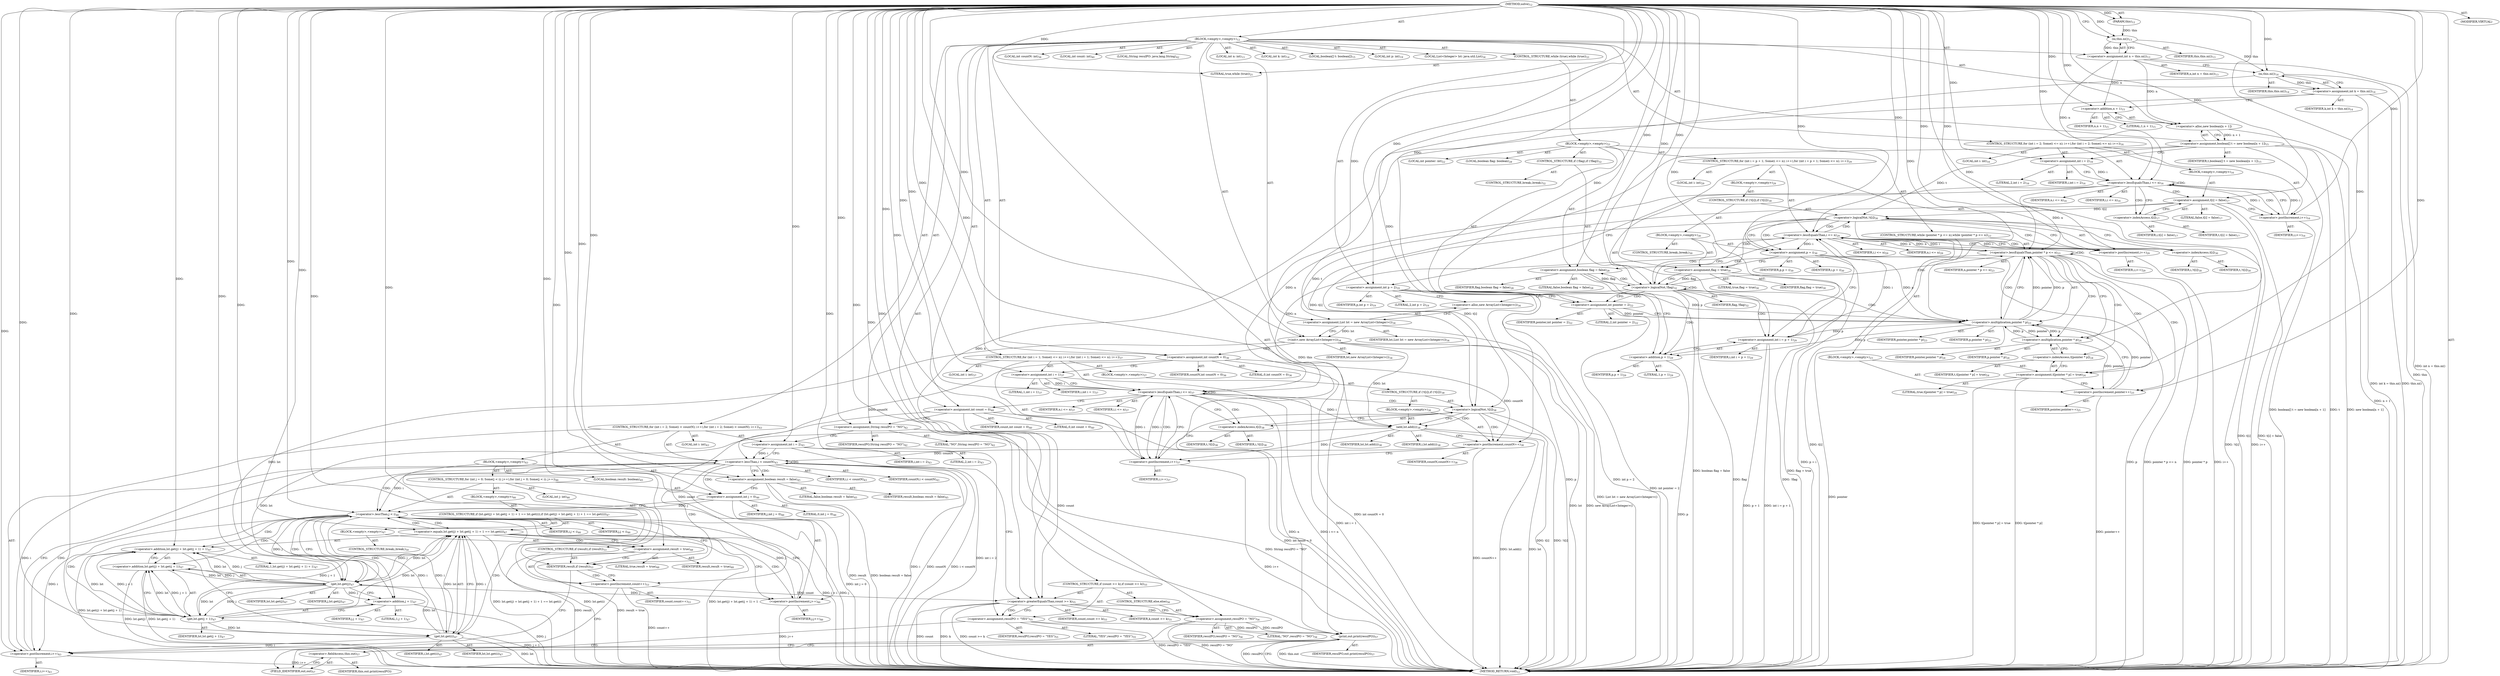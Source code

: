digraph "solve" {  
"31" [label = <(METHOD,solve)<SUB>12</SUB>> ]
"4" [label = <(PARAM,this)<SUB>12</SUB>> ]
"32" [label = <(BLOCK,&lt;empty&gt;,&lt;empty&gt;)<SUB>12</SUB>> ]
"33" [label = <(LOCAL,int n: int)<SUB>13</SUB>> ]
"34" [label = <(&lt;operator&gt;.assignment,int n = this.ni())<SUB>13</SUB>> ]
"35" [label = <(IDENTIFIER,n,int n = this.ni())<SUB>13</SUB>> ]
"36" [label = <(ni,this.ni())<SUB>13</SUB>> ]
"3" [label = <(IDENTIFIER,this,this.ni())<SUB>13</SUB>> ]
"37" [label = <(LOCAL,int k: int)<SUB>14</SUB>> ]
"38" [label = <(&lt;operator&gt;.assignment,int k = this.ni())<SUB>14</SUB>> ]
"39" [label = <(IDENTIFIER,k,int k = this.ni())<SUB>14</SUB>> ]
"40" [label = <(ni,this.ni())<SUB>14</SUB>> ]
"5" [label = <(IDENTIFIER,this,this.ni())<SUB>14</SUB>> ]
"41" [label = <(LOCAL,boolean[] t: boolean[])<SUB>15</SUB>> ]
"42" [label = <(&lt;operator&gt;.assignment,boolean[] t = new boolean[n + 1])<SUB>15</SUB>> ]
"43" [label = <(IDENTIFIER,t,boolean[] t = new boolean[n + 1])<SUB>15</SUB>> ]
"44" [label = <(&lt;operator&gt;.alloc,new boolean[n + 1])> ]
"45" [label = <(&lt;operator&gt;.addition,n + 1)<SUB>15</SUB>> ]
"46" [label = <(IDENTIFIER,n,n + 1)<SUB>15</SUB>> ]
"47" [label = <(LITERAL,1,n + 1)<SUB>15</SUB>> ]
"48" [label = <(CONTROL_STRUCTURE,for (int i = 2; Some(i &lt;= n); i++),for (int i = 2; Some(i &lt;= n); i++))<SUB>16</SUB>> ]
"49" [label = <(LOCAL,int i: int)<SUB>16</SUB>> ]
"50" [label = <(&lt;operator&gt;.assignment,int i = 2)<SUB>16</SUB>> ]
"51" [label = <(IDENTIFIER,i,int i = 2)<SUB>16</SUB>> ]
"52" [label = <(LITERAL,2,int i = 2)<SUB>16</SUB>> ]
"53" [label = <(&lt;operator&gt;.lessEqualsThan,i &lt;= n)<SUB>16</SUB>> ]
"54" [label = <(IDENTIFIER,i,i &lt;= n)<SUB>16</SUB>> ]
"55" [label = <(IDENTIFIER,n,i &lt;= n)<SUB>16</SUB>> ]
"56" [label = <(&lt;operator&gt;.postIncrement,i++)<SUB>16</SUB>> ]
"57" [label = <(IDENTIFIER,i,i++)<SUB>16</SUB>> ]
"58" [label = <(BLOCK,&lt;empty&gt;,&lt;empty&gt;)<SUB>16</SUB>> ]
"59" [label = <(&lt;operator&gt;.assignment,t[i] = false)<SUB>17</SUB>> ]
"60" [label = <(&lt;operator&gt;.indexAccess,t[i])<SUB>17</SUB>> ]
"61" [label = <(IDENTIFIER,t,t[i] = false)<SUB>17</SUB>> ]
"62" [label = <(IDENTIFIER,i,t[i] = false)<SUB>17</SUB>> ]
"63" [label = <(LITERAL,false,t[i] = false)<SUB>17</SUB>> ]
"64" [label = <(LOCAL,int p: int)<SUB>19</SUB>> ]
"65" [label = <(&lt;operator&gt;.assignment,int p = 2)<SUB>19</SUB>> ]
"66" [label = <(IDENTIFIER,p,int p = 2)<SUB>19</SUB>> ]
"67" [label = <(LITERAL,2,int p = 2)<SUB>19</SUB>> ]
"68" [label = <(CONTROL_STRUCTURE,while (true),while (true))<SUB>21</SUB>> ]
"69" [label = <(LITERAL,true,while (true))<SUB>21</SUB>> ]
"70" [label = <(BLOCK,&lt;empty&gt;,&lt;empty&gt;)<SUB>21</SUB>> ]
"71" [label = <(LOCAL,int pointer: int)<SUB>22</SUB>> ]
"72" [label = <(&lt;operator&gt;.assignment,int pointer = 2)<SUB>22</SUB>> ]
"73" [label = <(IDENTIFIER,pointer,int pointer = 2)<SUB>22</SUB>> ]
"74" [label = <(LITERAL,2,int pointer = 2)<SUB>22</SUB>> ]
"75" [label = <(CONTROL_STRUCTURE,while (pointer * p &lt;= n),while (pointer * p &lt;= n))<SUB>23</SUB>> ]
"76" [label = <(&lt;operator&gt;.lessEqualsThan,pointer * p &lt;= n)<SUB>23</SUB>> ]
"77" [label = <(&lt;operator&gt;.multiplication,pointer * p)<SUB>23</SUB>> ]
"78" [label = <(IDENTIFIER,pointer,pointer * p)<SUB>23</SUB>> ]
"79" [label = <(IDENTIFIER,p,pointer * p)<SUB>23</SUB>> ]
"80" [label = <(IDENTIFIER,n,pointer * p &lt;= n)<SUB>23</SUB>> ]
"81" [label = <(BLOCK,&lt;empty&gt;,&lt;empty&gt;)<SUB>23</SUB>> ]
"82" [label = <(&lt;operator&gt;.assignment,t[pointer * p] = true)<SUB>24</SUB>> ]
"83" [label = <(&lt;operator&gt;.indexAccess,t[pointer * p])<SUB>24</SUB>> ]
"84" [label = <(IDENTIFIER,t,t[pointer * p] = true)<SUB>24</SUB>> ]
"85" [label = <(&lt;operator&gt;.multiplication,pointer * p)<SUB>24</SUB>> ]
"86" [label = <(IDENTIFIER,pointer,pointer * p)<SUB>24</SUB>> ]
"87" [label = <(IDENTIFIER,p,pointer * p)<SUB>24</SUB>> ]
"88" [label = <(LITERAL,true,t[pointer * p] = true)<SUB>24</SUB>> ]
"89" [label = <(&lt;operator&gt;.postIncrement,pointer++)<SUB>25</SUB>> ]
"90" [label = <(IDENTIFIER,pointer,pointer++)<SUB>25</SUB>> ]
"91" [label = <(LOCAL,boolean flag: boolean)<SUB>28</SUB>> ]
"92" [label = <(&lt;operator&gt;.assignment,boolean flag = false)<SUB>28</SUB>> ]
"93" [label = <(IDENTIFIER,flag,boolean flag = false)<SUB>28</SUB>> ]
"94" [label = <(LITERAL,false,boolean flag = false)<SUB>28</SUB>> ]
"95" [label = <(CONTROL_STRUCTURE,for (int i = p + 1; Some(i &lt;= n); i++),for (int i = p + 1; Some(i &lt;= n); i++))<SUB>29</SUB>> ]
"96" [label = <(LOCAL,int i: int)<SUB>29</SUB>> ]
"97" [label = <(&lt;operator&gt;.assignment,int i = p + 1)<SUB>29</SUB>> ]
"98" [label = <(IDENTIFIER,i,int i = p + 1)<SUB>29</SUB>> ]
"99" [label = <(&lt;operator&gt;.addition,p + 1)<SUB>29</SUB>> ]
"100" [label = <(IDENTIFIER,p,p + 1)<SUB>29</SUB>> ]
"101" [label = <(LITERAL,1,p + 1)<SUB>29</SUB>> ]
"102" [label = <(&lt;operator&gt;.lessEqualsThan,i &lt;= n)<SUB>29</SUB>> ]
"103" [label = <(IDENTIFIER,i,i &lt;= n)<SUB>29</SUB>> ]
"104" [label = <(IDENTIFIER,n,i &lt;= n)<SUB>29</SUB>> ]
"105" [label = <(&lt;operator&gt;.postIncrement,i++)<SUB>29</SUB>> ]
"106" [label = <(IDENTIFIER,i,i++)<SUB>29</SUB>> ]
"107" [label = <(BLOCK,&lt;empty&gt;,&lt;empty&gt;)<SUB>29</SUB>> ]
"108" [label = <(CONTROL_STRUCTURE,if (!t[i]),if (!t[i]))<SUB>30</SUB>> ]
"109" [label = <(&lt;operator&gt;.logicalNot,!t[i])<SUB>30</SUB>> ]
"110" [label = <(&lt;operator&gt;.indexAccess,t[i])<SUB>30</SUB>> ]
"111" [label = <(IDENTIFIER,t,!t[i])<SUB>30</SUB>> ]
"112" [label = <(IDENTIFIER,i,!t[i])<SUB>30</SUB>> ]
"113" [label = <(BLOCK,&lt;empty&gt;,&lt;empty&gt;)<SUB>30</SUB>> ]
"114" [label = <(&lt;operator&gt;.assignment,p = i)<SUB>30</SUB>> ]
"115" [label = <(IDENTIFIER,p,p = i)<SUB>30</SUB>> ]
"116" [label = <(IDENTIFIER,i,p = i)<SUB>30</SUB>> ]
"117" [label = <(&lt;operator&gt;.assignment,flag = true)<SUB>30</SUB>> ]
"118" [label = <(IDENTIFIER,flag,flag = true)<SUB>30</SUB>> ]
"119" [label = <(LITERAL,true,flag = true)<SUB>30</SUB>> ]
"120" [label = <(CONTROL_STRUCTURE,break;,break;)<SUB>30</SUB>> ]
"121" [label = <(CONTROL_STRUCTURE,if (!flag),if (!flag))<SUB>32</SUB>> ]
"122" [label = <(&lt;operator&gt;.logicalNot,!flag)<SUB>32</SUB>> ]
"123" [label = <(IDENTIFIER,flag,!flag)<SUB>32</SUB>> ]
"124" [label = <(CONTROL_STRUCTURE,break;,break;)<SUB>32</SUB>> ]
"7" [label = <(LOCAL,List&lt;Integer&gt; lst: java.util.List)<SUB>34</SUB>> ]
"125" [label = <(&lt;operator&gt;.assignment,List lst = new ArrayList&lt;Integer&gt;())<SUB>34</SUB>> ]
"126" [label = <(IDENTIFIER,lst,List lst = new ArrayList&lt;Integer&gt;())<SUB>34</SUB>> ]
"127" [label = <(&lt;operator&gt;.alloc,new ArrayList&lt;Integer&gt;())<SUB>34</SUB>> ]
"128" [label = <(&lt;init&gt;,new ArrayList&lt;Integer&gt;())<SUB>34</SUB>> ]
"6" [label = <(IDENTIFIER,lst,new ArrayList&lt;Integer&gt;())<SUB>34</SUB>> ]
"129" [label = <(LOCAL,int countN: int)<SUB>36</SUB>> ]
"130" [label = <(&lt;operator&gt;.assignment,int countN = 0)<SUB>36</SUB>> ]
"131" [label = <(IDENTIFIER,countN,int countN = 0)<SUB>36</SUB>> ]
"132" [label = <(LITERAL,0,int countN = 0)<SUB>36</SUB>> ]
"133" [label = <(CONTROL_STRUCTURE,for (int i = 1; Some(i &lt;= n); i++),for (int i = 1; Some(i &lt;= n); i++))<SUB>37</SUB>> ]
"134" [label = <(LOCAL,int i: int)<SUB>37</SUB>> ]
"135" [label = <(&lt;operator&gt;.assignment,int i = 1)<SUB>37</SUB>> ]
"136" [label = <(IDENTIFIER,i,int i = 1)<SUB>37</SUB>> ]
"137" [label = <(LITERAL,1,int i = 1)<SUB>37</SUB>> ]
"138" [label = <(&lt;operator&gt;.lessEqualsThan,i &lt;= n)<SUB>37</SUB>> ]
"139" [label = <(IDENTIFIER,i,i &lt;= n)<SUB>37</SUB>> ]
"140" [label = <(IDENTIFIER,n,i &lt;= n)<SUB>37</SUB>> ]
"141" [label = <(&lt;operator&gt;.postIncrement,i++)<SUB>37</SUB>> ]
"142" [label = <(IDENTIFIER,i,i++)<SUB>37</SUB>> ]
"143" [label = <(BLOCK,&lt;empty&gt;,&lt;empty&gt;)<SUB>37</SUB>> ]
"144" [label = <(CONTROL_STRUCTURE,if (!t[i]),if (!t[i]))<SUB>38</SUB>> ]
"145" [label = <(&lt;operator&gt;.logicalNot,!t[i])<SUB>38</SUB>> ]
"146" [label = <(&lt;operator&gt;.indexAccess,t[i])<SUB>38</SUB>> ]
"147" [label = <(IDENTIFIER,t,!t[i])<SUB>38</SUB>> ]
"148" [label = <(IDENTIFIER,i,!t[i])<SUB>38</SUB>> ]
"149" [label = <(BLOCK,&lt;empty&gt;,&lt;empty&gt;)<SUB>38</SUB>> ]
"150" [label = <(add,lst.add(i))<SUB>38</SUB>> ]
"151" [label = <(IDENTIFIER,lst,lst.add(i))<SUB>38</SUB>> ]
"152" [label = <(IDENTIFIER,i,lst.add(i))<SUB>38</SUB>> ]
"153" [label = <(&lt;operator&gt;.postIncrement,countN++)<SUB>38</SUB>> ]
"154" [label = <(IDENTIFIER,countN,countN++)<SUB>38</SUB>> ]
"155" [label = <(LOCAL,int count: int)<SUB>40</SUB>> ]
"156" [label = <(&lt;operator&gt;.assignment,int count = 0)<SUB>40</SUB>> ]
"157" [label = <(IDENTIFIER,count,int count = 0)<SUB>40</SUB>> ]
"158" [label = <(LITERAL,0,int count = 0)<SUB>40</SUB>> ]
"159" [label = <(LOCAL,String resulPO: java.lang.String)<SUB>42</SUB>> ]
"160" [label = <(&lt;operator&gt;.assignment,String resulPO = &quot;NO&quot;)<SUB>42</SUB>> ]
"161" [label = <(IDENTIFIER,resulPO,String resulPO = &quot;NO&quot;)<SUB>42</SUB>> ]
"162" [label = <(LITERAL,&quot;NO&quot;,String resulPO = &quot;NO&quot;)<SUB>42</SUB>> ]
"163" [label = <(CONTROL_STRUCTURE,for (int i = 2; Some(i &lt; countN); i++),for (int i = 2; Some(i &lt; countN); i++))<SUB>43</SUB>> ]
"164" [label = <(LOCAL,int i: int)<SUB>43</SUB>> ]
"165" [label = <(&lt;operator&gt;.assignment,int i = 2)<SUB>43</SUB>> ]
"166" [label = <(IDENTIFIER,i,int i = 2)<SUB>43</SUB>> ]
"167" [label = <(LITERAL,2,int i = 2)<SUB>43</SUB>> ]
"168" [label = <(&lt;operator&gt;.lessThan,i &lt; countN)<SUB>43</SUB>> ]
"169" [label = <(IDENTIFIER,i,i &lt; countN)<SUB>43</SUB>> ]
"170" [label = <(IDENTIFIER,countN,i &lt; countN)<SUB>43</SUB>> ]
"171" [label = <(&lt;operator&gt;.postIncrement,i++)<SUB>43</SUB>> ]
"172" [label = <(IDENTIFIER,i,i++)<SUB>43</SUB>> ]
"173" [label = <(BLOCK,&lt;empty&gt;,&lt;empty&gt;)<SUB>43</SUB>> ]
"174" [label = <(LOCAL,boolean result: boolean)<SUB>45</SUB>> ]
"175" [label = <(&lt;operator&gt;.assignment,boolean result = false)<SUB>45</SUB>> ]
"176" [label = <(IDENTIFIER,result,boolean result = false)<SUB>45</SUB>> ]
"177" [label = <(LITERAL,false,boolean result = false)<SUB>45</SUB>> ]
"178" [label = <(CONTROL_STRUCTURE,for (int j = 0; Some(j &lt; i); j++),for (int j = 0; Some(j &lt; i); j++))<SUB>46</SUB>> ]
"179" [label = <(LOCAL,int j: int)<SUB>46</SUB>> ]
"180" [label = <(&lt;operator&gt;.assignment,int j = 0)<SUB>46</SUB>> ]
"181" [label = <(IDENTIFIER,j,int j = 0)<SUB>46</SUB>> ]
"182" [label = <(LITERAL,0,int j = 0)<SUB>46</SUB>> ]
"183" [label = <(&lt;operator&gt;.lessThan,j &lt; i)<SUB>46</SUB>> ]
"184" [label = <(IDENTIFIER,j,j &lt; i)<SUB>46</SUB>> ]
"185" [label = <(IDENTIFIER,i,j &lt; i)<SUB>46</SUB>> ]
"186" [label = <(&lt;operator&gt;.postIncrement,j++)<SUB>46</SUB>> ]
"187" [label = <(IDENTIFIER,j,j++)<SUB>46</SUB>> ]
"188" [label = <(BLOCK,&lt;empty&gt;,&lt;empty&gt;)<SUB>46</SUB>> ]
"189" [label = <(CONTROL_STRUCTURE,if (lst.get(j) + lst.get(j + 1) + 1 == lst.get(i)),if (lst.get(j) + lst.get(j + 1) + 1 == lst.get(i)))<SUB>47</SUB>> ]
"190" [label = <(&lt;operator&gt;.equals,lst.get(j) + lst.get(j + 1) + 1 == lst.get(i))<SUB>47</SUB>> ]
"191" [label = <(&lt;operator&gt;.addition,lst.get(j) + lst.get(j + 1) + 1)<SUB>47</SUB>> ]
"192" [label = <(&lt;operator&gt;.addition,lst.get(j) + lst.get(j + 1))<SUB>47</SUB>> ]
"193" [label = <(get,lst.get(j))<SUB>47</SUB>> ]
"194" [label = <(IDENTIFIER,lst,lst.get(j))<SUB>47</SUB>> ]
"195" [label = <(IDENTIFIER,j,lst.get(j))<SUB>47</SUB>> ]
"196" [label = <(get,lst.get(j + 1))<SUB>47</SUB>> ]
"197" [label = <(IDENTIFIER,lst,lst.get(j + 1))<SUB>47</SUB>> ]
"198" [label = <(&lt;operator&gt;.addition,j + 1)<SUB>47</SUB>> ]
"199" [label = <(IDENTIFIER,j,j + 1)<SUB>47</SUB>> ]
"200" [label = <(LITERAL,1,j + 1)<SUB>47</SUB>> ]
"201" [label = <(LITERAL,1,lst.get(j) + lst.get(j + 1) + 1)<SUB>47</SUB>> ]
"202" [label = <(get,lst.get(i))<SUB>47</SUB>> ]
"203" [label = <(IDENTIFIER,lst,lst.get(i))<SUB>47</SUB>> ]
"204" [label = <(IDENTIFIER,i,lst.get(i))<SUB>47</SUB>> ]
"205" [label = <(BLOCK,&lt;empty&gt;,&lt;empty&gt;)<SUB>47</SUB>> ]
"206" [label = <(&lt;operator&gt;.assignment,result = true)<SUB>48</SUB>> ]
"207" [label = <(IDENTIFIER,result,result = true)<SUB>48</SUB>> ]
"208" [label = <(LITERAL,true,result = true)<SUB>48</SUB>> ]
"209" [label = <(CONTROL_STRUCTURE,break;,break;)<SUB>50</SUB>> ]
"210" [label = <(CONTROL_STRUCTURE,if (result),if (result))<SUB>53</SUB>> ]
"211" [label = <(IDENTIFIER,result,if (result))<SUB>53</SUB>> ]
"212" [label = <(&lt;operator&gt;.postIncrement,count++)<SUB>53</SUB>> ]
"213" [label = <(IDENTIFIER,count,count++)<SUB>53</SUB>> ]
"214" [label = <(CONTROL_STRUCTURE,if (count &gt;= k),if (count &gt;= k))<SUB>55</SUB>> ]
"215" [label = <(&lt;operator&gt;.greaterEqualsThan,count &gt;= k)<SUB>55</SUB>> ]
"216" [label = <(IDENTIFIER,count,count &gt;= k)<SUB>55</SUB>> ]
"217" [label = <(IDENTIFIER,k,count &gt;= k)<SUB>55</SUB>> ]
"218" [label = <(&lt;operator&gt;.assignment,resulPO = &quot;YES&quot;)<SUB>55</SUB>> ]
"219" [label = <(IDENTIFIER,resulPO,resulPO = &quot;YES&quot;)<SUB>55</SUB>> ]
"220" [label = <(LITERAL,&quot;YES&quot;,resulPO = &quot;YES&quot;)<SUB>55</SUB>> ]
"221" [label = <(CONTROL_STRUCTURE,else,else)<SUB>56</SUB>> ]
"222" [label = <(&lt;operator&gt;.assignment,resulPO = &quot;NO&quot;)<SUB>56</SUB>> ]
"223" [label = <(IDENTIFIER,resulPO,resulPO = &quot;NO&quot;)<SUB>56</SUB>> ]
"224" [label = <(LITERAL,&quot;NO&quot;,resulPO = &quot;NO&quot;)<SUB>56</SUB>> ]
"225" [label = <(print,out.print(resulPO))<SUB>57</SUB>> ]
"226" [label = <(&lt;operator&gt;.fieldAccess,this.out)<SUB>57</SUB>> ]
"227" [label = <(IDENTIFIER,this,out.print(resulPO))> ]
"228" [label = <(FIELD_IDENTIFIER,out,out)<SUB>57</SUB>> ]
"229" [label = <(IDENTIFIER,resulPO,out.print(resulPO))<SUB>57</SUB>> ]
"230" [label = <(MODIFIER,VIRTUAL)> ]
"231" [label = <(METHOD_RETURN,void)<SUB>12</SUB>> ]
  "31" -> "4"  [ label = "AST: "] 
  "31" -> "32"  [ label = "AST: "] 
  "31" -> "230"  [ label = "AST: "] 
  "31" -> "231"  [ label = "AST: "] 
  "32" -> "33"  [ label = "AST: "] 
  "32" -> "34"  [ label = "AST: "] 
  "32" -> "37"  [ label = "AST: "] 
  "32" -> "38"  [ label = "AST: "] 
  "32" -> "41"  [ label = "AST: "] 
  "32" -> "42"  [ label = "AST: "] 
  "32" -> "48"  [ label = "AST: "] 
  "32" -> "64"  [ label = "AST: "] 
  "32" -> "65"  [ label = "AST: "] 
  "32" -> "68"  [ label = "AST: "] 
  "32" -> "7"  [ label = "AST: "] 
  "32" -> "125"  [ label = "AST: "] 
  "32" -> "128"  [ label = "AST: "] 
  "32" -> "129"  [ label = "AST: "] 
  "32" -> "130"  [ label = "AST: "] 
  "32" -> "133"  [ label = "AST: "] 
  "32" -> "155"  [ label = "AST: "] 
  "32" -> "156"  [ label = "AST: "] 
  "32" -> "159"  [ label = "AST: "] 
  "32" -> "160"  [ label = "AST: "] 
  "32" -> "163"  [ label = "AST: "] 
  "32" -> "214"  [ label = "AST: "] 
  "32" -> "225"  [ label = "AST: "] 
  "34" -> "35"  [ label = "AST: "] 
  "34" -> "36"  [ label = "AST: "] 
  "36" -> "3"  [ label = "AST: "] 
  "38" -> "39"  [ label = "AST: "] 
  "38" -> "40"  [ label = "AST: "] 
  "40" -> "5"  [ label = "AST: "] 
  "42" -> "43"  [ label = "AST: "] 
  "42" -> "44"  [ label = "AST: "] 
  "44" -> "45"  [ label = "AST: "] 
  "45" -> "46"  [ label = "AST: "] 
  "45" -> "47"  [ label = "AST: "] 
  "48" -> "49"  [ label = "AST: "] 
  "48" -> "50"  [ label = "AST: "] 
  "48" -> "53"  [ label = "AST: "] 
  "48" -> "56"  [ label = "AST: "] 
  "48" -> "58"  [ label = "AST: "] 
  "50" -> "51"  [ label = "AST: "] 
  "50" -> "52"  [ label = "AST: "] 
  "53" -> "54"  [ label = "AST: "] 
  "53" -> "55"  [ label = "AST: "] 
  "56" -> "57"  [ label = "AST: "] 
  "58" -> "59"  [ label = "AST: "] 
  "59" -> "60"  [ label = "AST: "] 
  "59" -> "63"  [ label = "AST: "] 
  "60" -> "61"  [ label = "AST: "] 
  "60" -> "62"  [ label = "AST: "] 
  "65" -> "66"  [ label = "AST: "] 
  "65" -> "67"  [ label = "AST: "] 
  "68" -> "69"  [ label = "AST: "] 
  "68" -> "70"  [ label = "AST: "] 
  "70" -> "71"  [ label = "AST: "] 
  "70" -> "72"  [ label = "AST: "] 
  "70" -> "75"  [ label = "AST: "] 
  "70" -> "91"  [ label = "AST: "] 
  "70" -> "92"  [ label = "AST: "] 
  "70" -> "95"  [ label = "AST: "] 
  "70" -> "121"  [ label = "AST: "] 
  "72" -> "73"  [ label = "AST: "] 
  "72" -> "74"  [ label = "AST: "] 
  "75" -> "76"  [ label = "AST: "] 
  "75" -> "81"  [ label = "AST: "] 
  "76" -> "77"  [ label = "AST: "] 
  "76" -> "80"  [ label = "AST: "] 
  "77" -> "78"  [ label = "AST: "] 
  "77" -> "79"  [ label = "AST: "] 
  "81" -> "82"  [ label = "AST: "] 
  "81" -> "89"  [ label = "AST: "] 
  "82" -> "83"  [ label = "AST: "] 
  "82" -> "88"  [ label = "AST: "] 
  "83" -> "84"  [ label = "AST: "] 
  "83" -> "85"  [ label = "AST: "] 
  "85" -> "86"  [ label = "AST: "] 
  "85" -> "87"  [ label = "AST: "] 
  "89" -> "90"  [ label = "AST: "] 
  "92" -> "93"  [ label = "AST: "] 
  "92" -> "94"  [ label = "AST: "] 
  "95" -> "96"  [ label = "AST: "] 
  "95" -> "97"  [ label = "AST: "] 
  "95" -> "102"  [ label = "AST: "] 
  "95" -> "105"  [ label = "AST: "] 
  "95" -> "107"  [ label = "AST: "] 
  "97" -> "98"  [ label = "AST: "] 
  "97" -> "99"  [ label = "AST: "] 
  "99" -> "100"  [ label = "AST: "] 
  "99" -> "101"  [ label = "AST: "] 
  "102" -> "103"  [ label = "AST: "] 
  "102" -> "104"  [ label = "AST: "] 
  "105" -> "106"  [ label = "AST: "] 
  "107" -> "108"  [ label = "AST: "] 
  "108" -> "109"  [ label = "AST: "] 
  "108" -> "113"  [ label = "AST: "] 
  "109" -> "110"  [ label = "AST: "] 
  "110" -> "111"  [ label = "AST: "] 
  "110" -> "112"  [ label = "AST: "] 
  "113" -> "114"  [ label = "AST: "] 
  "113" -> "117"  [ label = "AST: "] 
  "113" -> "120"  [ label = "AST: "] 
  "114" -> "115"  [ label = "AST: "] 
  "114" -> "116"  [ label = "AST: "] 
  "117" -> "118"  [ label = "AST: "] 
  "117" -> "119"  [ label = "AST: "] 
  "121" -> "122"  [ label = "AST: "] 
  "121" -> "124"  [ label = "AST: "] 
  "122" -> "123"  [ label = "AST: "] 
  "125" -> "126"  [ label = "AST: "] 
  "125" -> "127"  [ label = "AST: "] 
  "128" -> "6"  [ label = "AST: "] 
  "130" -> "131"  [ label = "AST: "] 
  "130" -> "132"  [ label = "AST: "] 
  "133" -> "134"  [ label = "AST: "] 
  "133" -> "135"  [ label = "AST: "] 
  "133" -> "138"  [ label = "AST: "] 
  "133" -> "141"  [ label = "AST: "] 
  "133" -> "143"  [ label = "AST: "] 
  "135" -> "136"  [ label = "AST: "] 
  "135" -> "137"  [ label = "AST: "] 
  "138" -> "139"  [ label = "AST: "] 
  "138" -> "140"  [ label = "AST: "] 
  "141" -> "142"  [ label = "AST: "] 
  "143" -> "144"  [ label = "AST: "] 
  "144" -> "145"  [ label = "AST: "] 
  "144" -> "149"  [ label = "AST: "] 
  "145" -> "146"  [ label = "AST: "] 
  "146" -> "147"  [ label = "AST: "] 
  "146" -> "148"  [ label = "AST: "] 
  "149" -> "150"  [ label = "AST: "] 
  "149" -> "153"  [ label = "AST: "] 
  "150" -> "151"  [ label = "AST: "] 
  "150" -> "152"  [ label = "AST: "] 
  "153" -> "154"  [ label = "AST: "] 
  "156" -> "157"  [ label = "AST: "] 
  "156" -> "158"  [ label = "AST: "] 
  "160" -> "161"  [ label = "AST: "] 
  "160" -> "162"  [ label = "AST: "] 
  "163" -> "164"  [ label = "AST: "] 
  "163" -> "165"  [ label = "AST: "] 
  "163" -> "168"  [ label = "AST: "] 
  "163" -> "171"  [ label = "AST: "] 
  "163" -> "173"  [ label = "AST: "] 
  "165" -> "166"  [ label = "AST: "] 
  "165" -> "167"  [ label = "AST: "] 
  "168" -> "169"  [ label = "AST: "] 
  "168" -> "170"  [ label = "AST: "] 
  "171" -> "172"  [ label = "AST: "] 
  "173" -> "174"  [ label = "AST: "] 
  "173" -> "175"  [ label = "AST: "] 
  "173" -> "178"  [ label = "AST: "] 
  "173" -> "210"  [ label = "AST: "] 
  "175" -> "176"  [ label = "AST: "] 
  "175" -> "177"  [ label = "AST: "] 
  "178" -> "179"  [ label = "AST: "] 
  "178" -> "180"  [ label = "AST: "] 
  "178" -> "183"  [ label = "AST: "] 
  "178" -> "186"  [ label = "AST: "] 
  "178" -> "188"  [ label = "AST: "] 
  "180" -> "181"  [ label = "AST: "] 
  "180" -> "182"  [ label = "AST: "] 
  "183" -> "184"  [ label = "AST: "] 
  "183" -> "185"  [ label = "AST: "] 
  "186" -> "187"  [ label = "AST: "] 
  "188" -> "189"  [ label = "AST: "] 
  "189" -> "190"  [ label = "AST: "] 
  "189" -> "205"  [ label = "AST: "] 
  "190" -> "191"  [ label = "AST: "] 
  "190" -> "202"  [ label = "AST: "] 
  "191" -> "192"  [ label = "AST: "] 
  "191" -> "201"  [ label = "AST: "] 
  "192" -> "193"  [ label = "AST: "] 
  "192" -> "196"  [ label = "AST: "] 
  "193" -> "194"  [ label = "AST: "] 
  "193" -> "195"  [ label = "AST: "] 
  "196" -> "197"  [ label = "AST: "] 
  "196" -> "198"  [ label = "AST: "] 
  "198" -> "199"  [ label = "AST: "] 
  "198" -> "200"  [ label = "AST: "] 
  "202" -> "203"  [ label = "AST: "] 
  "202" -> "204"  [ label = "AST: "] 
  "205" -> "206"  [ label = "AST: "] 
  "205" -> "209"  [ label = "AST: "] 
  "206" -> "207"  [ label = "AST: "] 
  "206" -> "208"  [ label = "AST: "] 
  "210" -> "211"  [ label = "AST: "] 
  "210" -> "212"  [ label = "AST: "] 
  "212" -> "213"  [ label = "AST: "] 
  "214" -> "215"  [ label = "AST: "] 
  "214" -> "218"  [ label = "AST: "] 
  "214" -> "221"  [ label = "AST: "] 
  "215" -> "216"  [ label = "AST: "] 
  "215" -> "217"  [ label = "AST: "] 
  "218" -> "219"  [ label = "AST: "] 
  "218" -> "220"  [ label = "AST: "] 
  "221" -> "222"  [ label = "AST: "] 
  "222" -> "223"  [ label = "AST: "] 
  "222" -> "224"  [ label = "AST: "] 
  "225" -> "226"  [ label = "AST: "] 
  "225" -> "229"  [ label = "AST: "] 
  "226" -> "227"  [ label = "AST: "] 
  "226" -> "228"  [ label = "AST: "] 
  "34" -> "40"  [ label = "CFG: "] 
  "38" -> "45"  [ label = "CFG: "] 
  "42" -> "50"  [ label = "CFG: "] 
  "65" -> "72"  [ label = "CFG: "] 
  "65" -> "127"  [ label = "CFG: "] 
  "125" -> "128"  [ label = "CFG: "] 
  "128" -> "130"  [ label = "CFG: "] 
  "130" -> "135"  [ label = "CFG: "] 
  "156" -> "160"  [ label = "CFG: "] 
  "160" -> "165"  [ label = "CFG: "] 
  "225" -> "231"  [ label = "CFG: "] 
  "36" -> "34"  [ label = "CFG: "] 
  "40" -> "38"  [ label = "CFG: "] 
  "44" -> "42"  [ label = "CFG: "] 
  "50" -> "53"  [ label = "CFG: "] 
  "53" -> "60"  [ label = "CFG: "] 
  "53" -> "65"  [ label = "CFG: "] 
  "56" -> "53"  [ label = "CFG: "] 
  "127" -> "125"  [ label = "CFG: "] 
  "135" -> "138"  [ label = "CFG: "] 
  "138" -> "146"  [ label = "CFG: "] 
  "138" -> "156"  [ label = "CFG: "] 
  "141" -> "138"  [ label = "CFG: "] 
  "165" -> "168"  [ label = "CFG: "] 
  "168" -> "175"  [ label = "CFG: "] 
  "168" -> "215"  [ label = "CFG: "] 
  "171" -> "168"  [ label = "CFG: "] 
  "215" -> "218"  [ label = "CFG: "] 
  "215" -> "222"  [ label = "CFG: "] 
  "218" -> "228"  [ label = "CFG: "] 
  "226" -> "225"  [ label = "CFG: "] 
  "45" -> "44"  [ label = "CFG: "] 
  "59" -> "56"  [ label = "CFG: "] 
  "72" -> "77"  [ label = "CFG: "] 
  "92" -> "99"  [ label = "CFG: "] 
  "175" -> "180"  [ label = "CFG: "] 
  "222" -> "228"  [ label = "CFG: "] 
  "228" -> "226"  [ label = "CFG: "] 
  "60" -> "59"  [ label = "CFG: "] 
  "76" -> "85"  [ label = "CFG: "] 
  "76" -> "92"  [ label = "CFG: "] 
  "97" -> "102"  [ label = "CFG: "] 
  "102" -> "110"  [ label = "CFG: "] 
  "102" -> "122"  [ label = "CFG: "] 
  "105" -> "102"  [ label = "CFG: "] 
  "122" -> "72"  [ label = "CFG: "] 
  "122" -> "127"  [ label = "CFG: "] 
  "145" -> "150"  [ label = "CFG: "] 
  "145" -> "141"  [ label = "CFG: "] 
  "180" -> "183"  [ label = "CFG: "] 
  "183" -> "211"  [ label = "CFG: "] 
  "183" -> "193"  [ label = "CFG: "] 
  "186" -> "183"  [ label = "CFG: "] 
  "211" -> "212"  [ label = "CFG: "] 
  "211" -> "171"  [ label = "CFG: "] 
  "212" -> "171"  [ label = "CFG: "] 
  "77" -> "76"  [ label = "CFG: "] 
  "82" -> "89"  [ label = "CFG: "] 
  "89" -> "77"  [ label = "CFG: "] 
  "99" -> "97"  [ label = "CFG: "] 
  "146" -> "145"  [ label = "CFG: "] 
  "150" -> "153"  [ label = "CFG: "] 
  "153" -> "141"  [ label = "CFG: "] 
  "83" -> "82"  [ label = "CFG: "] 
  "109" -> "114"  [ label = "CFG: "] 
  "109" -> "105"  [ label = "CFG: "] 
  "190" -> "206"  [ label = "CFG: "] 
  "190" -> "186"  [ label = "CFG: "] 
  "85" -> "83"  [ label = "CFG: "] 
  "110" -> "109"  [ label = "CFG: "] 
  "114" -> "117"  [ label = "CFG: "] 
  "117" -> "122"  [ label = "CFG: "] 
  "191" -> "202"  [ label = "CFG: "] 
  "202" -> "190"  [ label = "CFG: "] 
  "206" -> "211"  [ label = "CFG: "] 
  "192" -> "191"  [ label = "CFG: "] 
  "193" -> "198"  [ label = "CFG: "] 
  "196" -> "192"  [ label = "CFG: "] 
  "198" -> "196"  [ label = "CFG: "] 
  "31" -> "36"  [ label = "CFG: "] 
  "34" -> "231"  [ label = "DDG: int n = this.ni()"] 
  "40" -> "231"  [ label = "DDG: this"] 
  "38" -> "231"  [ label = "DDG: this.ni()"] 
  "38" -> "231"  [ label = "DDG: int k = this.ni()"] 
  "42" -> "231"  [ label = "DDG: t"] 
  "44" -> "231"  [ label = "DDG: n + 1"] 
  "42" -> "231"  [ label = "DDG: new boolean[n + 1]"] 
  "42" -> "231"  [ label = "DDG: boolean[] t = new boolean[n + 1]"] 
  "65" -> "231"  [ label = "DDG: p"] 
  "65" -> "231"  [ label = "DDG: int p = 2"] 
  "72" -> "231"  [ label = "DDG: int pointer = 2"] 
  "77" -> "231"  [ label = "DDG: pointer"] 
  "76" -> "231"  [ label = "DDG: pointer * p"] 
  "76" -> "231"  [ label = "DDG: pointer * p &lt;= n"] 
  "92" -> "231"  [ label = "DDG: boolean flag = false"] 
  "99" -> "231"  [ label = "DDG: p"] 
  "97" -> "231"  [ label = "DDG: p + 1"] 
  "97" -> "231"  [ label = "DDG: int i = p + 1"] 
  "109" -> "231"  [ label = "DDG: t[i]"] 
  "109" -> "231"  [ label = "DDG: !t[i]"] 
  "105" -> "231"  [ label = "DDG: i++"] 
  "114" -> "231"  [ label = "DDG: p"] 
  "114" -> "231"  [ label = "DDG: p = i"] 
  "117" -> "231"  [ label = "DDG: flag = true"] 
  "122" -> "231"  [ label = "DDG: flag"] 
  "122" -> "231"  [ label = "DDG: !flag"] 
  "125" -> "231"  [ label = "DDG: List lst = new ArrayList&lt;Integer&gt;()"] 
  "128" -> "231"  [ label = "DDG: lst"] 
  "128" -> "231"  [ label = "DDG: new ArrayList&lt;Integer&gt;()"] 
  "130" -> "231"  [ label = "DDG: int countN = 0"] 
  "135" -> "231"  [ label = "DDG: int i = 1"] 
  "138" -> "231"  [ label = "DDG: n"] 
  "138" -> "231"  [ label = "DDG: i &lt;= n"] 
  "156" -> "231"  [ label = "DDG: int count = 0"] 
  "160" -> "231"  [ label = "DDG: String resulPO = &quot;NO&quot;"] 
  "165" -> "231"  [ label = "DDG: int i = 2"] 
  "168" -> "231"  [ label = "DDG: i"] 
  "168" -> "231"  [ label = "DDG: countN"] 
  "168" -> "231"  [ label = "DDG: i &lt; countN"] 
  "215" -> "231"  [ label = "DDG: count"] 
  "215" -> "231"  [ label = "DDG: k"] 
  "215" -> "231"  [ label = "DDG: count &gt;= k"] 
  "222" -> "231"  [ label = "DDG: resulPO = &quot;NO&quot;"] 
  "218" -> "231"  [ label = "DDG: resulPO = &quot;YES&quot;"] 
  "225" -> "231"  [ label = "DDG: this.out"] 
  "225" -> "231"  [ label = "DDG: resulPO"] 
  "175" -> "231"  [ label = "DDG: result"] 
  "175" -> "231"  [ label = "DDG: boolean result = false"] 
  "180" -> "231"  [ label = "DDG: int j = 0"] 
  "183" -> "231"  [ label = "DDG: j"] 
  "183" -> "231"  [ label = "DDG: j &lt; i"] 
  "192" -> "231"  [ label = "DDG: lst.get(j)"] 
  "198" -> "231"  [ label = "DDG: j"] 
  "196" -> "231"  [ label = "DDG: j + 1"] 
  "192" -> "231"  [ label = "DDG: lst.get(j + 1)"] 
  "191" -> "231"  [ label = "DDG: lst.get(j) + lst.get(j + 1)"] 
  "190" -> "231"  [ label = "DDG: lst.get(j) + lst.get(j + 1) + 1"] 
  "202" -> "231"  [ label = "DDG: lst"] 
  "190" -> "231"  [ label = "DDG: lst.get(i)"] 
  "190" -> "231"  [ label = "DDG: lst.get(j) + lst.get(j + 1) + 1 == lst.get(i)"] 
  "186" -> "231"  [ label = "DDG: j++"] 
  "206" -> "231"  [ label = "DDG: result"] 
  "206" -> "231"  [ label = "DDG: result = true"] 
  "212" -> "231"  [ label = "DDG: count++"] 
  "171" -> "231"  [ label = "DDG: i++"] 
  "145" -> "231"  [ label = "DDG: t[i]"] 
  "145" -> "231"  [ label = "DDG: !t[i]"] 
  "150" -> "231"  [ label = "DDG: lst"] 
  "150" -> "231"  [ label = "DDG: lst.add(i)"] 
  "153" -> "231"  [ label = "DDG: countN++"] 
  "141" -> "231"  [ label = "DDG: i++"] 
  "82" -> "231"  [ label = "DDG: t[pointer * p]"] 
  "82" -> "231"  [ label = "DDG: t[pointer * p] = true"] 
  "89" -> "231"  [ label = "DDG: pointer++"] 
  "59" -> "231"  [ label = "DDG: t[i]"] 
  "59" -> "231"  [ label = "DDG: t[i] = false"] 
  "56" -> "231"  [ label = "DDG: i++"] 
  "31" -> "4"  [ label = "DDG: "] 
  "36" -> "34"  [ label = "DDG: this"] 
  "40" -> "38"  [ label = "DDG: this"] 
  "44" -> "42"  [ label = "DDG: n + 1"] 
  "31" -> "65"  [ label = "DDG: "] 
  "31" -> "125"  [ label = "DDG: "] 
  "31" -> "130"  [ label = "DDG: "] 
  "31" -> "156"  [ label = "DDG: "] 
  "31" -> "160"  [ label = "DDG: "] 
  "31" -> "50"  [ label = "DDG: "] 
  "31" -> "69"  [ label = "DDG: "] 
  "125" -> "128"  [ label = "DDG: lst"] 
  "31" -> "128"  [ label = "DDG: "] 
  "31" -> "135"  [ label = "DDG: "] 
  "31" -> "165"  [ label = "DDG: "] 
  "31" -> "218"  [ label = "DDG: "] 
  "40" -> "225"  [ label = "DDG: this"] 
  "222" -> "225"  [ label = "DDG: resulPO"] 
  "218" -> "225"  [ label = "DDG: resulPO"] 
  "31" -> "225"  [ label = "DDG: "] 
  "4" -> "36"  [ label = "DDG: this"] 
  "31" -> "36"  [ label = "DDG: "] 
  "36" -> "40"  [ label = "DDG: this"] 
  "31" -> "40"  [ label = "DDG: "] 
  "34" -> "44"  [ label = "DDG: n"] 
  "31" -> "44"  [ label = "DDG: "] 
  "50" -> "53"  [ label = "DDG: i"] 
  "56" -> "53"  [ label = "DDG: i"] 
  "31" -> "53"  [ label = "DDG: "] 
  "34" -> "53"  [ label = "DDG: n"] 
  "53" -> "56"  [ label = "DDG: i"] 
  "31" -> "56"  [ label = "DDG: "] 
  "31" -> "59"  [ label = "DDG: "] 
  "31" -> "72"  [ label = "DDG: "] 
  "31" -> "92"  [ label = "DDG: "] 
  "135" -> "138"  [ label = "DDG: i"] 
  "141" -> "138"  [ label = "DDG: i"] 
  "31" -> "138"  [ label = "DDG: "] 
  "53" -> "138"  [ label = "DDG: n"] 
  "102" -> "138"  [ label = "DDG: n"] 
  "138" -> "141"  [ label = "DDG: i"] 
  "150" -> "141"  [ label = "DDG: i"] 
  "31" -> "141"  [ label = "DDG: "] 
  "165" -> "168"  [ label = "DDG: i"] 
  "171" -> "168"  [ label = "DDG: i"] 
  "31" -> "168"  [ label = "DDG: "] 
  "130" -> "168"  [ label = "DDG: countN"] 
  "153" -> "168"  [ label = "DDG: countN"] 
  "183" -> "171"  [ label = "DDG: i"] 
  "202" -> "171"  [ label = "DDG: i"] 
  "31" -> "171"  [ label = "DDG: "] 
  "31" -> "175"  [ label = "DDG: "] 
  "156" -> "215"  [ label = "DDG: count"] 
  "212" -> "215"  [ label = "DDG: count"] 
  "31" -> "215"  [ label = "DDG: "] 
  "38" -> "215"  [ label = "DDG: k"] 
  "31" -> "222"  [ label = "DDG: "] 
  "34" -> "45"  [ label = "DDG: n"] 
  "31" -> "45"  [ label = "DDG: "] 
  "77" -> "97"  [ label = "DDG: p"] 
  "31" -> "97"  [ label = "DDG: "] 
  "31" -> "180"  [ label = "DDG: "] 
  "31" -> "211"  [ label = "DDG: "] 
  "77" -> "76"  [ label = "DDG: pointer"] 
  "77" -> "76"  [ label = "DDG: p"] 
  "53" -> "76"  [ label = "DDG: n"] 
  "102" -> "76"  [ label = "DDG: n"] 
  "31" -> "76"  [ label = "DDG: "] 
  "31" -> "82"  [ label = "DDG: "] 
  "97" -> "102"  [ label = "DDG: i"] 
  "105" -> "102"  [ label = "DDG: i"] 
  "31" -> "102"  [ label = "DDG: "] 
  "76" -> "102"  [ label = "DDG: n"] 
  "102" -> "105"  [ label = "DDG: i"] 
  "31" -> "105"  [ label = "DDG: "] 
  "92" -> "122"  [ label = "DDG: flag"] 
  "117" -> "122"  [ label = "DDG: flag"] 
  "31" -> "122"  [ label = "DDG: "] 
  "42" -> "145"  [ label = "DDG: t"] 
  "109" -> "145"  [ label = "DDG: t[i]"] 
  "59" -> "145"  [ label = "DDG: t[i]"] 
  "180" -> "183"  [ label = "DDG: j"] 
  "186" -> "183"  [ label = "DDG: j"] 
  "31" -> "183"  [ label = "DDG: "] 
  "168" -> "183"  [ label = "DDG: i"] 
  "202" -> "183"  [ label = "DDG: i"] 
  "31" -> "186"  [ label = "DDG: "] 
  "193" -> "186"  [ label = "DDG: j"] 
  "156" -> "212"  [ label = "DDG: count"] 
  "31" -> "212"  [ label = "DDG: "] 
  "72" -> "77"  [ label = "DDG: pointer"] 
  "89" -> "77"  [ label = "DDG: pointer"] 
  "31" -> "77"  [ label = "DDG: "] 
  "65" -> "77"  [ label = "DDG: p"] 
  "114" -> "77"  [ label = "DDG: p"] 
  "85" -> "77"  [ label = "DDG: p"] 
  "85" -> "89"  [ label = "DDG: pointer"] 
  "31" -> "89"  [ label = "DDG: "] 
  "77" -> "99"  [ label = "DDG: p"] 
  "31" -> "99"  [ label = "DDG: "] 
  "128" -> "150"  [ label = "DDG: lst"] 
  "31" -> "150"  [ label = "DDG: "] 
  "138" -> "150"  [ label = "DDG: i"] 
  "130" -> "153"  [ label = "DDG: countN"] 
  "31" -> "153"  [ label = "DDG: "] 
  "42" -> "109"  [ label = "DDG: t"] 
  "59" -> "109"  [ label = "DDG: t[i]"] 
  "102" -> "114"  [ label = "DDG: i"] 
  "31" -> "114"  [ label = "DDG: "] 
  "31" -> "117"  [ label = "DDG: "] 
  "193" -> "190"  [ label = "DDG: lst"] 
  "193" -> "190"  [ label = "DDG: j"] 
  "196" -> "190"  [ label = "DDG: lst"] 
  "196" -> "190"  [ label = "DDG: j + 1"] 
  "31" -> "190"  [ label = "DDG: "] 
  "202" -> "190"  [ label = "DDG: lst"] 
  "202" -> "190"  [ label = "DDG: i"] 
  "31" -> "206"  [ label = "DDG: "] 
  "77" -> "85"  [ label = "DDG: pointer"] 
  "31" -> "85"  [ label = "DDG: "] 
  "77" -> "85"  [ label = "DDG: p"] 
  "193" -> "191"  [ label = "DDG: lst"] 
  "193" -> "191"  [ label = "DDG: j"] 
  "196" -> "191"  [ label = "DDG: lst"] 
  "196" -> "191"  [ label = "DDG: j + 1"] 
  "31" -> "191"  [ label = "DDG: "] 
  "196" -> "202"  [ label = "DDG: lst"] 
  "31" -> "202"  [ label = "DDG: "] 
  "183" -> "202"  [ label = "DDG: i"] 
  "193" -> "192"  [ label = "DDG: lst"] 
  "193" -> "192"  [ label = "DDG: j"] 
  "196" -> "192"  [ label = "DDG: lst"] 
  "196" -> "192"  [ label = "DDG: j + 1"] 
  "128" -> "193"  [ label = "DDG: lst"] 
  "202" -> "193"  [ label = "DDG: lst"] 
  "150" -> "193"  [ label = "DDG: lst"] 
  "31" -> "193"  [ label = "DDG: "] 
  "183" -> "193"  [ label = "DDG: j"] 
  "193" -> "196"  [ label = "DDG: lst"] 
  "31" -> "196"  [ label = "DDG: "] 
  "193" -> "196"  [ label = "DDG: j"] 
  "193" -> "198"  [ label = "DDG: j"] 
  "31" -> "198"  [ label = "DDG: "] 
  "53" -> "60"  [ label = "CDG: "] 
  "53" -> "56"  [ label = "CDG: "] 
  "53" -> "59"  [ label = "CDG: "] 
  "53" -> "53"  [ label = "CDG: "] 
  "138" -> "145"  [ label = "CDG: "] 
  "138" -> "146"  [ label = "CDG: "] 
  "138" -> "138"  [ label = "CDG: "] 
  "138" -> "141"  [ label = "CDG: "] 
  "168" -> "168"  [ label = "CDG: "] 
  "168" -> "180"  [ label = "CDG: "] 
  "168" -> "171"  [ label = "CDG: "] 
  "168" -> "183"  [ label = "CDG: "] 
  "168" -> "211"  [ label = "CDG: "] 
  "168" -> "175"  [ label = "CDG: "] 
  "215" -> "222"  [ label = "CDG: "] 
  "215" -> "218"  [ label = "CDG: "] 
  "76" -> "77"  [ label = "CDG: "] 
  "76" -> "85"  [ label = "CDG: "] 
  "76" -> "76"  [ label = "CDG: "] 
  "76" -> "89"  [ label = "CDG: "] 
  "76" -> "82"  [ label = "CDG: "] 
  "76" -> "83"  [ label = "CDG: "] 
  "102" -> "110"  [ label = "CDG: "] 
  "102" -> "109"  [ label = "CDG: "] 
  "122" -> "77"  [ label = "CDG: "] 
  "122" -> "102"  [ label = "CDG: "] 
  "122" -> "92"  [ label = "CDG: "] 
  "122" -> "76"  [ label = "CDG: "] 
  "122" -> "97"  [ label = "CDG: "] 
  "122" -> "122"  [ label = "CDG: "] 
  "122" -> "99"  [ label = "CDG: "] 
  "122" -> "72"  [ label = "CDG: "] 
  "145" -> "150"  [ label = "CDG: "] 
  "145" -> "153"  [ label = "CDG: "] 
  "183" -> "192"  [ label = "CDG: "] 
  "183" -> "196"  [ label = "CDG: "] 
  "183" -> "198"  [ label = "CDG: "] 
  "183" -> "191"  [ label = "CDG: "] 
  "183" -> "190"  [ label = "CDG: "] 
  "183" -> "202"  [ label = "CDG: "] 
  "183" -> "193"  [ label = "CDG: "] 
  "211" -> "212"  [ label = "CDG: "] 
  "109" -> "102"  [ label = "CDG: "] 
  "109" -> "114"  [ label = "CDG: "] 
  "109" -> "105"  [ label = "CDG: "] 
  "109" -> "117"  [ label = "CDG: "] 
  "190" -> "206"  [ label = "CDG: "] 
  "190" -> "186"  [ label = "CDG: "] 
  "190" -> "183"  [ label = "CDG: "] 
}
